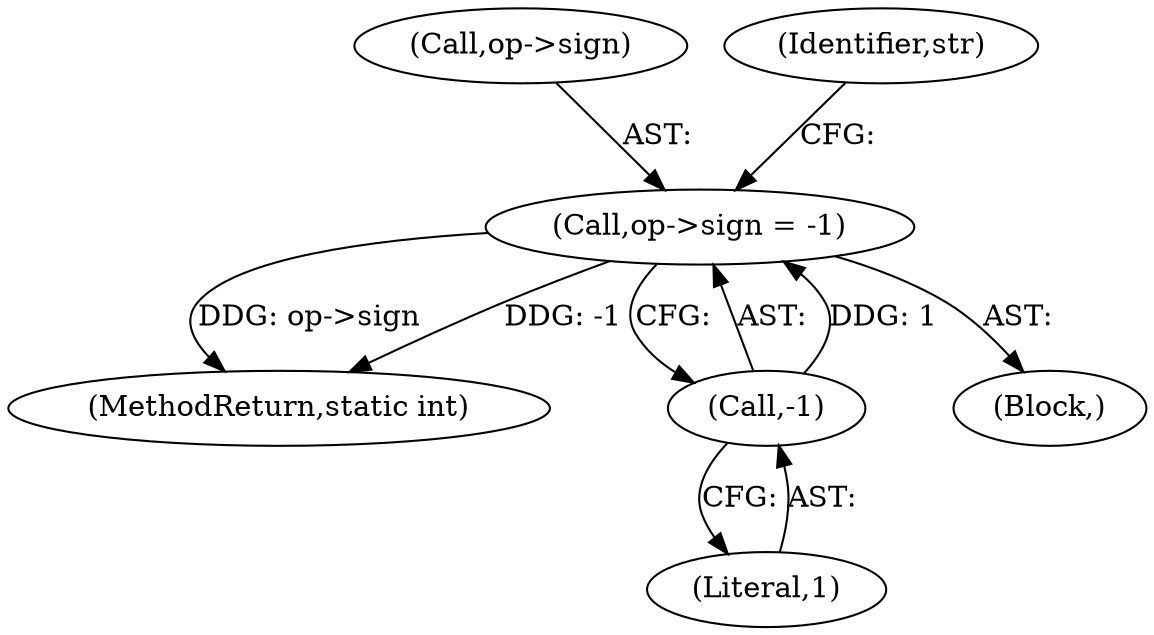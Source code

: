 digraph "0_radare2_9b46d38dd3c4de6048a488b655c7319f845af185@pointer" {
"1000925" [label="(Call,op->sign = -1)"];
"1000929" [label="(Call,-1)"];
"1000929" [label="(Call,-1)"];
"1000944" [label="(MethodReturn,static int)"];
"1000925" [label="(Call,op->sign = -1)"];
"1000930" [label="(Literal,1)"];
"1000926" [label="(Call,op->sign)"];
"1000932" [label="(Identifier,str)"];
"1000924" [label="(Block,)"];
"1000925" -> "1000924"  [label="AST: "];
"1000925" -> "1000929"  [label="CFG: "];
"1000926" -> "1000925"  [label="AST: "];
"1000929" -> "1000925"  [label="AST: "];
"1000932" -> "1000925"  [label="CFG: "];
"1000925" -> "1000944"  [label="DDG: op->sign"];
"1000925" -> "1000944"  [label="DDG: -1"];
"1000929" -> "1000925"  [label="DDG: 1"];
"1000929" -> "1000930"  [label="CFG: "];
"1000930" -> "1000929"  [label="AST: "];
}
